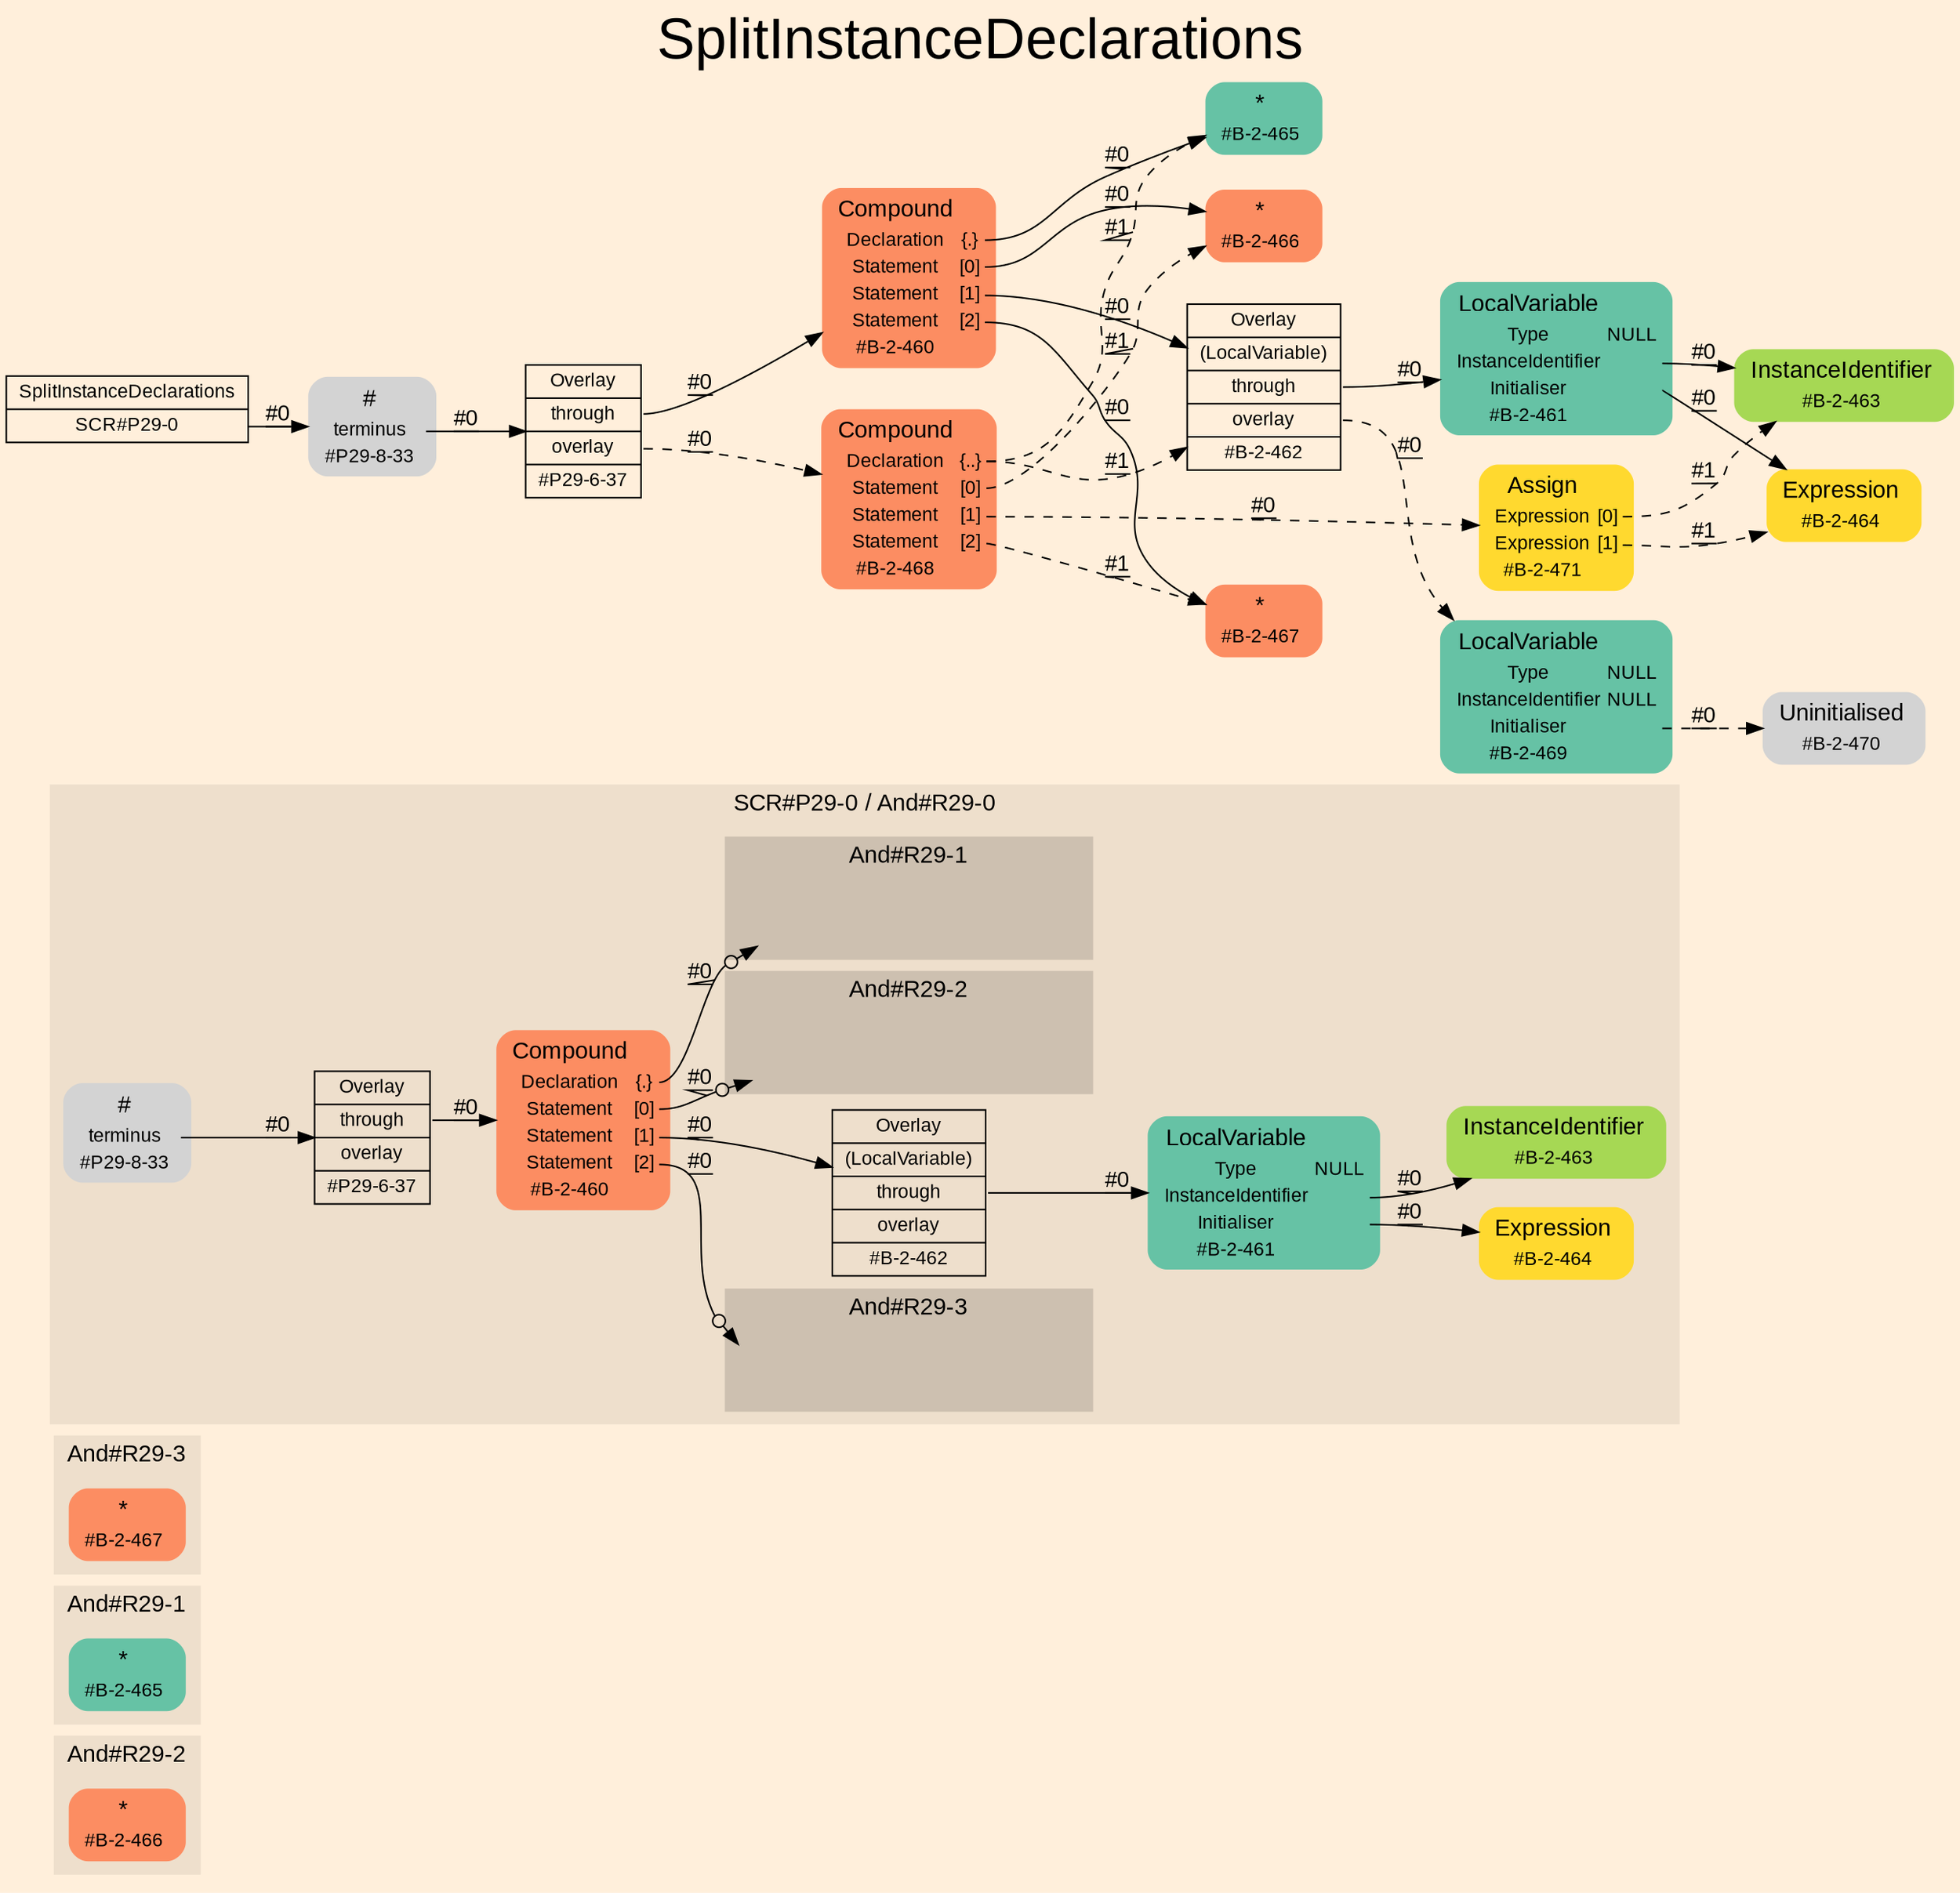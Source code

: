 digraph "SplitInstanceDeclarations" {
label = "SplitInstanceDeclarations"
labelloc = t
fontsize = "36"
graph [
    rankdir = "LR"
    ranksep = 0.3
    bgcolor = antiquewhite1
    color = black
    fontcolor = black
    fontname = "Arial"
];
node [
    fontname = "Arial"
];
edge [
    fontname = "Arial"
];

// -------------------- figure And#R29-2 --------------------
// -------- region And#R29-2 ----------
subgraph "clusterAnd#R29-2" {
    label = "And#R29-2"
    style = "filled"
    color = antiquewhite2
    fontsize = "15"
    "And#R29-2/#B-2-466" [
        // -------- block And#R29-2/#B-2-466 ----------
        shape = "plaintext"
        fillcolor = "/set28/2"
        label = <<TABLE BORDER="0" CELLBORDER="0" CELLSPACING="0">
         <TR><TD><FONT POINT-SIZE="15.0">*</FONT></TD><TD></TD></TR>
         <TR><TD>#B-2-466</TD><TD PORT="port0"></TD></TR>
        </TABLE>>
        style = "rounded,filled"
        fontsize = "12"
    ];
    
}


// -------------------- figure And#R29-1 --------------------
// -------- region And#R29-1 ----------
subgraph "clusterAnd#R29-1" {
    label = "And#R29-1"
    style = "filled"
    color = antiquewhite2
    fontsize = "15"
    "And#R29-1/#B-2-465" [
        // -------- block And#R29-1/#B-2-465 ----------
        shape = "plaintext"
        fillcolor = "/set28/1"
        label = <<TABLE BORDER="0" CELLBORDER="0" CELLSPACING="0">
         <TR><TD><FONT POINT-SIZE="15.0">*</FONT></TD><TD></TD></TR>
         <TR><TD>#B-2-465</TD><TD PORT="port0"></TD></TR>
        </TABLE>>
        style = "rounded,filled"
        fontsize = "12"
    ];
    
}


// -------------------- figure And#R29-3 --------------------
// -------- region And#R29-3 ----------
subgraph "clusterAnd#R29-3" {
    label = "And#R29-3"
    style = "filled"
    color = antiquewhite2
    fontsize = "15"
    "And#R29-3/#B-2-467" [
        // -------- block And#R29-3/#B-2-467 ----------
        shape = "plaintext"
        fillcolor = "/set28/2"
        label = <<TABLE BORDER="0" CELLBORDER="0" CELLSPACING="0">
         <TR><TD><FONT POINT-SIZE="15.0">*</FONT></TD><TD></TD></TR>
         <TR><TD>#B-2-467</TD><TD PORT="port0"></TD></TR>
        </TABLE>>
        style = "rounded,filled"
        fontsize = "12"
    ];
    
}


// -------------------- figure And#R29-0 --------------------
// -------- region And#R29-0 ----------
subgraph "clusterAnd#R29-0" {
    label = "SCR#P29-0 / And#R29-0"
    style = "filled"
    color = antiquewhite2
    fontsize = "15"
    "And#R29-0/#B-2-461" [
        // -------- block And#R29-0/#B-2-461 ----------
        shape = "plaintext"
        fillcolor = "/set28/1"
        label = <<TABLE BORDER="0" CELLBORDER="0" CELLSPACING="0">
         <TR><TD><FONT POINT-SIZE="15.0">LocalVariable</FONT></TD><TD></TD></TR>
         <TR><TD>Type</TD><TD PORT="port0">NULL</TD></TR>
         <TR><TD>InstanceIdentifier</TD><TD PORT="port1"></TD></TR>
         <TR><TD>Initialiser</TD><TD PORT="port2"></TD></TR>
         <TR><TD>#B-2-461</TD><TD PORT="port3"></TD></TR>
        </TABLE>>
        style = "rounded,filled"
        fontsize = "12"
    ];
    
    "And#R29-0/#P29-6-37" [
        // -------- block And#R29-0/#P29-6-37 ----------
        shape = "record"
        fillcolor = antiquewhite2
        label = "<fixed> Overlay | <port0> through | <port1> overlay | <port2> #P29-6-37"
        style = "filled"
        fontsize = "12"
        color = black
        fontcolor = black
    ];
    
    "And#R29-0/#B-2-462" [
        // -------- block And#R29-0/#B-2-462 ----------
        shape = "record"
        fillcolor = antiquewhite2
        label = "<fixed> Overlay | <port0> (LocalVariable) | <port1> through | <port2> overlay | <port3> #B-2-462"
        style = "filled"
        fontsize = "12"
        color = black
        fontcolor = black
    ];
    
    "And#R29-0/#P29-8-33" [
        // -------- block And#R29-0/#P29-8-33 ----------
        shape = "plaintext"
        label = <<TABLE BORDER="0" CELLBORDER="0" CELLSPACING="0">
         <TR><TD><FONT POINT-SIZE="15.0">#</FONT></TD><TD></TD></TR>
         <TR><TD>terminus</TD><TD PORT="port0"></TD></TR>
         <TR><TD>#P29-8-33</TD><TD PORT="port1"></TD></TR>
        </TABLE>>
        style = "rounded,filled"
        fontsize = "12"
    ];
    
    "And#R29-0/#B-2-460" [
        // -------- block And#R29-0/#B-2-460 ----------
        shape = "plaintext"
        fillcolor = "/set28/2"
        label = <<TABLE BORDER="0" CELLBORDER="0" CELLSPACING="0">
         <TR><TD><FONT POINT-SIZE="15.0">Compound</FONT></TD><TD></TD></TR>
         <TR><TD>Declaration</TD><TD PORT="port0">{.}</TD></TR>
         <TR><TD>Statement</TD><TD PORT="port1">[0]</TD></TR>
         <TR><TD>Statement</TD><TD PORT="port2">[1]</TD></TR>
         <TR><TD>Statement</TD><TD PORT="port3">[2]</TD></TR>
         <TR><TD>#B-2-460</TD><TD PORT="port4"></TD></TR>
        </TABLE>>
        style = "rounded,filled"
        fontsize = "12"
    ];
    
    "And#R29-0/#B-2-464" [
        // -------- block And#R29-0/#B-2-464 ----------
        shape = "plaintext"
        fillcolor = "/set28/6"
        label = <<TABLE BORDER="0" CELLBORDER="0" CELLSPACING="0">
         <TR><TD><FONT POINT-SIZE="15.0">Expression</FONT></TD><TD></TD></TR>
         <TR><TD>#B-2-464</TD><TD PORT="port0"></TD></TR>
        </TABLE>>
        style = "rounded,filled"
        fontsize = "12"
    ];
    
    "And#R29-0/#B-2-463" [
        // -------- block And#R29-0/#B-2-463 ----------
        shape = "plaintext"
        fillcolor = "/set28/5"
        label = <<TABLE BORDER="0" CELLBORDER="0" CELLSPACING="0">
         <TR><TD><FONT POINT-SIZE="15.0">InstanceIdentifier</FONT></TD><TD></TD></TR>
         <TR><TD>#B-2-463</TD><TD PORT="port0"></TD></TR>
        </TABLE>>
        style = "rounded,filled"
        fontsize = "12"
    ];
    
    // -------- region And#R29-0/And#R29-1 ----------
    subgraph "clusterAnd#R29-0/And#R29-1" {
        label = "And#R29-1"
        style = "filled"
        color = antiquewhite3
        fontsize = "15"
        "And#R29-0/And#R29-1/#B-2-465" [
            // -------- block And#R29-0/And#R29-1/#B-2-465 ----------
            shape = none
            fillcolor = "/set28/1"
            style = "invisible"
        ];
        
    }
    
    // -------- region And#R29-0/And#R29-2 ----------
    subgraph "clusterAnd#R29-0/And#R29-2" {
        label = "And#R29-2"
        style = "filled"
        color = antiquewhite3
        fontsize = "15"
        "And#R29-0/And#R29-2/#B-2-466" [
            // -------- block And#R29-0/And#R29-2/#B-2-466 ----------
            shape = none
            fillcolor = "/set28/2"
            style = "invisible"
        ];
        
    }
    
    // -------- region And#R29-0/And#R29-3 ----------
    subgraph "clusterAnd#R29-0/And#R29-3" {
        label = "And#R29-3"
        style = "filled"
        color = antiquewhite3
        fontsize = "15"
        "And#R29-0/And#R29-3/#B-2-467" [
            // -------- block And#R29-0/And#R29-3/#B-2-467 ----------
            shape = none
            fillcolor = "/set28/2"
            style = "invisible"
        ];
        
    }
    
}

"And#R29-0/#B-2-461":port1 -> "And#R29-0/#B-2-463" [
    label = "#0"
    decorate = true
    color = black
    fontcolor = black
];

"And#R29-0/#B-2-461":port2 -> "And#R29-0/#B-2-464" [
    label = "#0"
    decorate = true
    color = black
    fontcolor = black
];

"And#R29-0/#P29-6-37":port0 -> "And#R29-0/#B-2-460" [
    label = "#0"
    decorate = true
    color = black
    fontcolor = black
];

"And#R29-0/#B-2-462":port1 -> "And#R29-0/#B-2-461" [
    label = "#0"
    decorate = true
    color = black
    fontcolor = black
];

"And#R29-0/#P29-8-33":port0 -> "And#R29-0/#P29-6-37" [
    label = "#0"
    decorate = true
    color = black
    fontcolor = black
];

"And#R29-0/#B-2-460":port0 -> "And#R29-0/And#R29-1/#B-2-465" [
    arrowhead="normalnoneodot"
    label = "#0"
    decorate = true
    color = black
    fontcolor = black
];

"And#R29-0/#B-2-460":port1 -> "And#R29-0/And#R29-2/#B-2-466" [
    arrowhead="normalnoneodot"
    label = "#0"
    decorate = true
    color = black
    fontcolor = black
];

"And#R29-0/#B-2-460":port2 -> "And#R29-0/#B-2-462" [
    label = "#0"
    decorate = true
    color = black
    fontcolor = black
];

"And#R29-0/#B-2-460":port3 -> "And#R29-0/And#R29-3/#B-2-467" [
    arrowhead="normalnoneodot"
    label = "#0"
    decorate = true
    color = black
    fontcolor = black
];


// -------------------- transformation figure --------------------
"CR#P29-0" [
    // -------- block CR#P29-0 ----------
    shape = "record"
    fillcolor = antiquewhite1
    label = "<fixed> SplitInstanceDeclarations | <port0> SCR#P29-0"
    style = "filled"
    fontsize = "12"
    color = black
    fontcolor = black
];

"#P29-8-33" [
    // -------- block #P29-8-33 ----------
    shape = "plaintext"
    label = <<TABLE BORDER="0" CELLBORDER="0" CELLSPACING="0">
     <TR><TD><FONT POINT-SIZE="15.0">#</FONT></TD><TD></TD></TR>
     <TR><TD>terminus</TD><TD PORT="port0"></TD></TR>
     <TR><TD>#P29-8-33</TD><TD PORT="port1"></TD></TR>
    </TABLE>>
    style = "rounded,filled"
    fontsize = "12"
];

"#P29-6-37" [
    // -------- block #P29-6-37 ----------
    shape = "record"
    fillcolor = antiquewhite1
    label = "<fixed> Overlay | <port0> through | <port1> overlay | <port2> #P29-6-37"
    style = "filled"
    fontsize = "12"
    color = black
    fontcolor = black
];

"#B-2-460" [
    // -------- block #B-2-460 ----------
    shape = "plaintext"
    fillcolor = "/set28/2"
    label = <<TABLE BORDER="0" CELLBORDER="0" CELLSPACING="0">
     <TR><TD><FONT POINT-SIZE="15.0">Compound</FONT></TD><TD></TD></TR>
     <TR><TD>Declaration</TD><TD PORT="port0">{.}</TD></TR>
     <TR><TD>Statement</TD><TD PORT="port1">[0]</TD></TR>
     <TR><TD>Statement</TD><TD PORT="port2">[1]</TD></TR>
     <TR><TD>Statement</TD><TD PORT="port3">[2]</TD></TR>
     <TR><TD>#B-2-460</TD><TD PORT="port4"></TD></TR>
    </TABLE>>
    style = "rounded,filled"
    fontsize = "12"
];

"#B-2-465" [
    // -------- block #B-2-465 ----------
    shape = "plaintext"
    fillcolor = "/set28/1"
    label = <<TABLE BORDER="0" CELLBORDER="0" CELLSPACING="0">
     <TR><TD><FONT POINT-SIZE="15.0">*</FONT></TD><TD></TD></TR>
     <TR><TD>#B-2-465</TD><TD PORT="port0"></TD></TR>
    </TABLE>>
    style = "rounded,filled"
    fontsize = "12"
];

"#B-2-466" [
    // -------- block #B-2-466 ----------
    shape = "plaintext"
    fillcolor = "/set28/2"
    label = <<TABLE BORDER="0" CELLBORDER="0" CELLSPACING="0">
     <TR><TD><FONT POINT-SIZE="15.0">*</FONT></TD><TD></TD></TR>
     <TR><TD>#B-2-466</TD><TD PORT="port0"></TD></TR>
    </TABLE>>
    style = "rounded,filled"
    fontsize = "12"
];

"#B-2-462" [
    // -------- block #B-2-462 ----------
    shape = "record"
    fillcolor = antiquewhite1
    label = "<fixed> Overlay | <port0> (LocalVariable) | <port1> through | <port2> overlay | <port3> #B-2-462"
    style = "filled"
    fontsize = "12"
    color = black
    fontcolor = black
];

"#B-2-461" [
    // -------- block #B-2-461 ----------
    shape = "plaintext"
    fillcolor = "/set28/1"
    label = <<TABLE BORDER="0" CELLBORDER="0" CELLSPACING="0">
     <TR><TD><FONT POINT-SIZE="15.0">LocalVariable</FONT></TD><TD></TD></TR>
     <TR><TD>Type</TD><TD PORT="port0">NULL</TD></TR>
     <TR><TD>InstanceIdentifier</TD><TD PORT="port1"></TD></TR>
     <TR><TD>Initialiser</TD><TD PORT="port2"></TD></TR>
     <TR><TD>#B-2-461</TD><TD PORT="port3"></TD></TR>
    </TABLE>>
    style = "rounded,filled"
    fontsize = "12"
];

"#B-2-463" [
    // -------- block #B-2-463 ----------
    shape = "plaintext"
    fillcolor = "/set28/5"
    label = <<TABLE BORDER="0" CELLBORDER="0" CELLSPACING="0">
     <TR><TD><FONT POINT-SIZE="15.0">InstanceIdentifier</FONT></TD><TD></TD></TR>
     <TR><TD>#B-2-463</TD><TD PORT="port0"></TD></TR>
    </TABLE>>
    style = "rounded,filled"
    fontsize = "12"
];

"#B-2-464" [
    // -------- block #B-2-464 ----------
    shape = "plaintext"
    fillcolor = "/set28/6"
    label = <<TABLE BORDER="0" CELLBORDER="0" CELLSPACING="0">
     <TR><TD><FONT POINT-SIZE="15.0">Expression</FONT></TD><TD></TD></TR>
     <TR><TD>#B-2-464</TD><TD PORT="port0"></TD></TR>
    </TABLE>>
    style = "rounded,filled"
    fontsize = "12"
];

"#B-2-469" [
    // -------- block #B-2-469 ----------
    shape = "plaintext"
    fillcolor = "/set28/1"
    label = <<TABLE BORDER="0" CELLBORDER="0" CELLSPACING="0">
     <TR><TD><FONT POINT-SIZE="15.0">LocalVariable</FONT></TD><TD></TD></TR>
     <TR><TD>Type</TD><TD PORT="port0">NULL</TD></TR>
     <TR><TD>InstanceIdentifier</TD><TD PORT="port1">NULL</TD></TR>
     <TR><TD>Initialiser</TD><TD PORT="port2"></TD></TR>
     <TR><TD>#B-2-469</TD><TD PORT="port3"></TD></TR>
    </TABLE>>
    style = "rounded,filled"
    fontsize = "12"
];

"#B-2-470" [
    // -------- block #B-2-470 ----------
    shape = "plaintext"
    label = <<TABLE BORDER="0" CELLBORDER="0" CELLSPACING="0">
     <TR><TD><FONT POINT-SIZE="15.0">Uninitialised</FONT></TD><TD></TD></TR>
     <TR><TD>#B-2-470</TD><TD PORT="port0"></TD></TR>
    </TABLE>>
    style = "rounded,filled"
    fontsize = "12"
];

"#B-2-467" [
    // -------- block #B-2-467 ----------
    shape = "plaintext"
    fillcolor = "/set28/2"
    label = <<TABLE BORDER="0" CELLBORDER="0" CELLSPACING="0">
     <TR><TD><FONT POINT-SIZE="15.0">*</FONT></TD><TD></TD></TR>
     <TR><TD>#B-2-467</TD><TD PORT="port0"></TD></TR>
    </TABLE>>
    style = "rounded,filled"
    fontsize = "12"
];

"#B-2-468" [
    // -------- block #B-2-468 ----------
    shape = "plaintext"
    fillcolor = "/set28/2"
    label = <<TABLE BORDER="0" CELLBORDER="0" CELLSPACING="0">
     <TR><TD><FONT POINT-SIZE="15.0">Compound</FONT></TD><TD></TD></TR>
     <TR><TD>Declaration</TD><TD PORT="port0">{..}</TD></TR>
     <TR><TD>Statement</TD><TD PORT="port1">[0]</TD></TR>
     <TR><TD>Statement</TD><TD PORT="port2">[1]</TD></TR>
     <TR><TD>Statement</TD><TD PORT="port3">[2]</TD></TR>
     <TR><TD>#B-2-468</TD><TD PORT="port4"></TD></TR>
    </TABLE>>
    style = "rounded,filled"
    fontsize = "12"
];

"#B-2-471" [
    // -------- block #B-2-471 ----------
    shape = "plaintext"
    fillcolor = "/set28/6"
    label = <<TABLE BORDER="0" CELLBORDER="0" CELLSPACING="0">
     <TR><TD><FONT POINT-SIZE="15.0">Assign</FONT></TD><TD></TD></TR>
     <TR><TD>Expression</TD><TD PORT="port0">[0]</TD></TR>
     <TR><TD>Expression</TD><TD PORT="port1">[1]</TD></TR>
     <TR><TD>#B-2-471</TD><TD PORT="port2"></TD></TR>
    </TABLE>>
    style = "rounded,filled"
    fontsize = "12"
];

"CR#P29-0":port0 -> "#P29-8-33" [
    label = "#0"
    decorate = true
    color = black
    fontcolor = black
];

"#P29-8-33":port0 -> "#P29-6-37" [
    label = "#0"
    decorate = true
    color = black
    fontcolor = black
];

"#P29-6-37":port0 -> "#B-2-460" [
    label = "#0"
    decorate = true
    color = black
    fontcolor = black
];

"#P29-6-37":port1 -> "#B-2-468" [
    style="dashed"
    label = "#0"
    decorate = true
    color = black
    fontcolor = black
];

"#B-2-460":port0 -> "#B-2-465" [
    label = "#0"
    decorate = true
    color = black
    fontcolor = black
];

"#B-2-460":port1 -> "#B-2-466" [
    label = "#0"
    decorate = true
    color = black
    fontcolor = black
];

"#B-2-460":port2 -> "#B-2-462" [
    label = "#0"
    decorate = true
    color = black
    fontcolor = black
];

"#B-2-460":port3 -> "#B-2-467" [
    label = "#0"
    decorate = true
    color = black
    fontcolor = black
];

"#B-2-462":port1 -> "#B-2-461" [
    label = "#0"
    decorate = true
    color = black
    fontcolor = black
];

"#B-2-462":port2 -> "#B-2-469" [
    style="dashed"
    label = "#0"
    decorate = true
    color = black
    fontcolor = black
];

"#B-2-461":port1 -> "#B-2-463" [
    label = "#0"
    decorate = true
    color = black
    fontcolor = black
];

"#B-2-461":port2 -> "#B-2-464" [
    label = "#0"
    decorate = true
    color = black
    fontcolor = black
];

"#B-2-469":port2 -> "#B-2-470" [
    style="dashed"
    label = "#0"
    decorate = true
    color = black
    fontcolor = black
];

"#B-2-468":port0 -> "#B-2-462" [
    style="dashed"
    label = "#1"
    decorate = true
    color = black
    fontcolor = black
];

"#B-2-468":port0 -> "#B-2-465" [
    style="dashed"
    label = "#1"
    decorate = true
    color = black
    fontcolor = black
];

"#B-2-468":port1 -> "#B-2-466" [
    style="dashed"
    label = "#1"
    decorate = true
    color = black
    fontcolor = black
];

"#B-2-468":port2 -> "#B-2-471" [
    style="dashed"
    label = "#0"
    decorate = true
    color = black
    fontcolor = black
];

"#B-2-468":port3 -> "#B-2-467" [
    style="dashed"
    label = "#1"
    decorate = true
    color = black
    fontcolor = black
];

"#B-2-471":port0 -> "#B-2-463" [
    style="dashed"
    label = "#1"
    decorate = true
    color = black
    fontcolor = black
];

"#B-2-471":port1 -> "#B-2-464" [
    style="dashed"
    label = "#1"
    decorate = true
    color = black
    fontcolor = black
];


}
